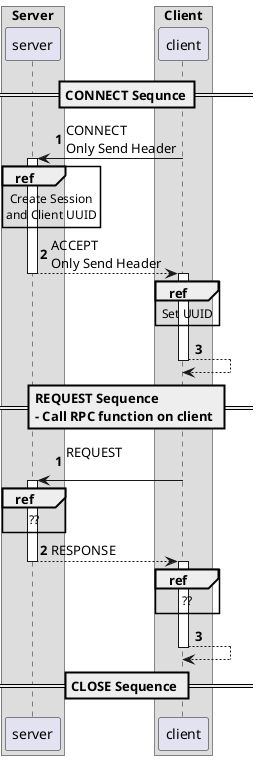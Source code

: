 @startuml SimpleRPC_Sequence_Connect

box Server
participant server
end box

box Client
participant client
end box

== CONNECT Sequnce==
autonumber

server <- client : CONNECT\nOnly Send Header
activate server
  ref over server : Create Session\nand Client UUID
  
  server --> client : ACCEPT\nOnly Send Header
deactivate

activate client
  ref over client : Set UUID

  client --> client
deactivate

== REQUEST Sequence \n- Call RPC function on client ==
autonumber

server <- client : REQUEST\n
activate server
  ref over server : ??
  
  server --> client : RESPONSE
deactivate

activate client
  ref over client : ??

  client --> client
deactivate

== CLOSE Sequence ==


@enduml